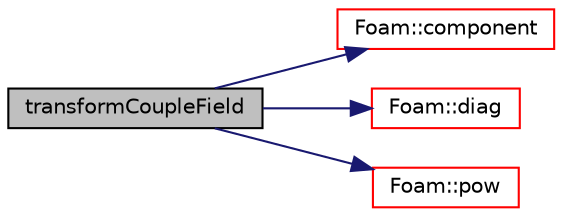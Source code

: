 digraph "transformCoupleField"
{
  bgcolor="transparent";
  edge [fontname="Helvetica",fontsize="10",labelfontname="Helvetica",labelfontsize="10"];
  node [fontname="Helvetica",fontsize="10",shape=record];
  rankdir="LR";
  Node1 [label="transformCoupleField",height=0.2,width=0.4,color="black", fillcolor="grey75", style="filled", fontcolor="black"];
  Node1 -> Node2 [color="midnightblue",fontsize="10",style="solid",fontname="Helvetica"];
  Node2 [label="Foam::component",height=0.2,width=0.4,color="red",URL="$a10742.html#a38788135ad21a6daaf3af2a761b33508"];
  Node1 -> Node3 [color="midnightblue",fontsize="10",style="solid",fontname="Helvetica"];
  Node3 [label="Foam::diag",height=0.2,width=0.4,color="red",URL="$a10742.html#a8cdb0ba0633c91ed7041368519cd217c"];
  Node1 -> Node4 [color="midnightblue",fontsize="10",style="solid",fontname="Helvetica"];
  Node4 [label="Foam::pow",height=0.2,width=0.4,color="red",URL="$a10742.html#a7500c8e9d27a442adc75e287de074c7c"];
}
